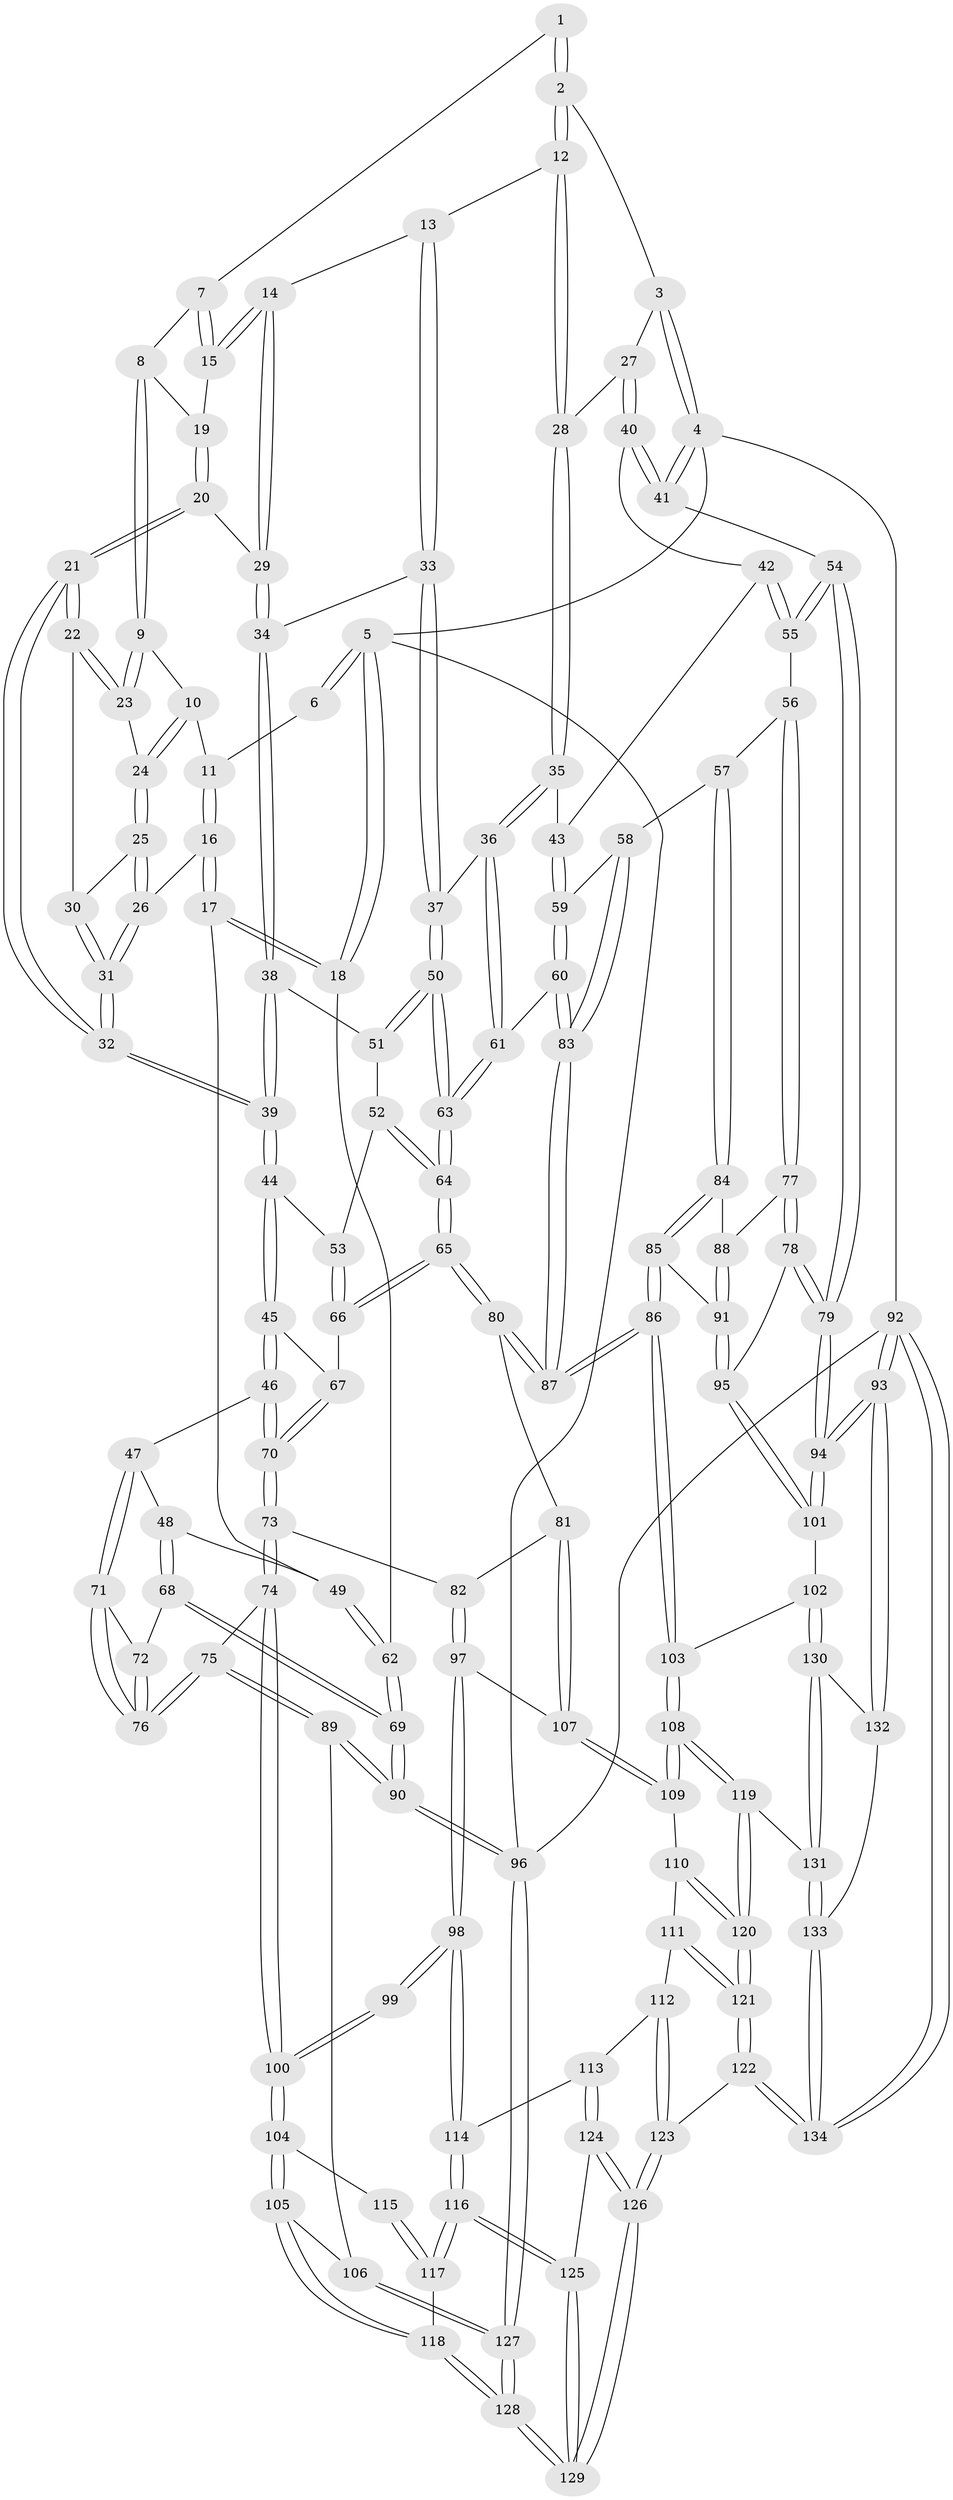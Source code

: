 // Generated by graph-tools (version 1.1) at 2025/27/03/15/25 16:27:56]
// undirected, 134 vertices, 332 edges
graph export_dot {
graph [start="1"]
  node [color=gray90,style=filled];
  1 [pos="+0.5186207527753528+0"];
  2 [pos="+0.7111758534384061+0"];
  3 [pos="+0.7432150734409108+0"];
  4 [pos="+1+0"];
  5 [pos="+0+0"];
  6 [pos="+0.22940670192808826+0"];
  7 [pos="+0.5065139778199532+0"];
  8 [pos="+0.39732780250806005+0.032702156802999455"];
  9 [pos="+0.3579982304428599+0.057205924087285226"];
  10 [pos="+0.3162026831813785+0.029544115240262857"];
  11 [pos="+0.22994805264062124+0"];
  12 [pos="+0.688440050647093+0"];
  13 [pos="+0.6183261192453656+0.11110763046932401"];
  14 [pos="+0.5025726100437632+0.09519786916289741"];
  15 [pos="+0.4885748129237232+0.046590506258043445"];
  16 [pos="+0.1454363962740731+0.1382067875092353"];
  17 [pos="+0.1035354549125696+0.17334805350980054"];
  18 [pos="+0+0.10223133542221043"];
  19 [pos="+0.42973854512295057+0.059781843878403976"];
  20 [pos="+0.40908635787419334+0.1420120109403968"];
  21 [pos="+0.40247559858480897+0.1432529061799292"];
  22 [pos="+0.37594773219357847+0.11570931919899279"];
  23 [pos="+0.3684028317664747+0.10379713199138499"];
  24 [pos="+0.26637449956711806+0.11184748680238955"];
  25 [pos="+0.2616532433291212+0.11563963978359862"];
  26 [pos="+0.20620289170643802+0.1374780156442866"];
  27 [pos="+0.8935551503752367+0.12592929535810765"];
  28 [pos="+0.7894924914308141+0.14833549015663866"];
  29 [pos="+0.45939667977280546+0.14436209279577586"];
  30 [pos="+0.3112132624618915+0.14190289218193747"];
  31 [pos="+0.3382763905815129+0.22027378406508286"];
  32 [pos="+0.3516827700299602+0.23254144425787285"];
  33 [pos="+0.6319231252303097+0.2669509321588936"];
  34 [pos="+0.5345082810005802+0.26240686678957803"];
  35 [pos="+0.712599471732117+0.295622409501674"];
  36 [pos="+0.6998709694890867+0.29784324076806984"];
  37 [pos="+0.646535906192317+0.2790174217669717"];
  38 [pos="+0.4221469807880952+0.31922442716533755"];
  39 [pos="+0.3544556395167104+0.3216960711963969"];
  40 [pos="+1+0.18731043030741426"];
  41 [pos="+1+0.13876081253316735"];
  42 [pos="+0.8662186077639064+0.32068695035384603"];
  43 [pos="+0.7655907926590881+0.3121439936522651"];
  44 [pos="+0.3475016523898464+0.32760451227310955"];
  45 [pos="+0.3459097831167508+0.32853437825856874"];
  46 [pos="+0.24329768072330976+0.36628078801746683"];
  47 [pos="+0.20310786183864254+0.35804571099451116"];
  48 [pos="+0.1893292263123517+0.34318058494771225"];
  49 [pos="+0.1762473884215399+0.3218220854148697"];
  50 [pos="+0.5572627274900842+0.4117891279280218"];
  51 [pos="+0.46417586993201626+0.37587764002712837"];
  52 [pos="+0.4752225297625584+0.4308802497271297"];
  53 [pos="+0.4202340154711292+0.43394887068590615"];
  54 [pos="+1+0.31583080640443023"];
  55 [pos="+0.9023154015462728+0.4058931336955757"];
  56 [pos="+0.9107882310293887+0.45486652290912555"];
  57 [pos="+0.839442458592473+0.4980184012567462"];
  58 [pos="+0.8318177160060126+0.4975626228645501"];
  59 [pos="+0.8077164784323635+0.4895043011958504"];
  60 [pos="+0.7104275707610606+0.5077318140535277"];
  61 [pos="+0.6844566106724458+0.48497230331128194"];
  62 [pos="+0+0.3782377890734304"];
  63 [pos="+0.537181874619998+0.5351973904404213"];
  64 [pos="+0.5234992649104321+0.5486484687626753"];
  65 [pos="+0.5140475442173585+0.5635188138824107"];
  66 [pos="+0.44554461704204856+0.4995142393094025"];
  67 [pos="+0.38504528026933477+0.4748885475681109"];
  68 [pos="+0+0.42446561919588716"];
  69 [pos="+0+0.39767374787115095"];
  70 [pos="+0.29619997131143183+0.5397877213954551"];
  71 [pos="+0.14563581381137175+0.4397375305843301"];
  72 [pos="+0+0.42812199362781933"];
  73 [pos="+0.29884972836160567+0.5876795167521435"];
  74 [pos="+0.16889332298302234+0.6160232015476582"];
  75 [pos="+0.1144720290824699+0.5981740186471955"];
  76 [pos="+0.10640062159391532+0.5537074738703373"];
  77 [pos="+1+0.5264326227815724"];
  78 [pos="+1+0.5614438544083775"];
  79 [pos="+1+0.557072415911866"];
  80 [pos="+0.5105736394955251+0.5771741422383397"];
  81 [pos="+0.4991648250089958+0.591489428469864"];
  82 [pos="+0.3103560123601614+0.5961505635915751"];
  83 [pos="+0.7428162528901502+0.6586270295524305"];
  84 [pos="+0.8532130129611506+0.5519094939138091"];
  85 [pos="+0.8337468233588697+0.6400093340481661"];
  86 [pos="+0.7598146355674382+0.700556161147949"];
  87 [pos="+0.7438945370911333+0.6737960517741771"];
  88 [pos="+0.9125034721663315+0.5648335069573405"];
  89 [pos="+0+0.7182609124828495"];
  90 [pos="+0+0.7366779877623771"];
  91 [pos="+0.8625471134906207+0.6327101997366975"];
  92 [pos="+1+1"];
  93 [pos="+1+1"];
  94 [pos="+1+0.8709881134638378"];
  95 [pos="+0.9900964962904156+0.6379506696175402"];
  96 [pos="+0+1"];
  97 [pos="+0.317707079152505+0.7089640968282311"];
  98 [pos="+0.30039287363493544+0.7652221891268786"];
  99 [pos="+0.28465623399326545+0.7634239047046375"];
  100 [pos="+0.19233462555876182+0.7158300722865777"];
  101 [pos="+0.8964716676348827+0.7933914309979219"];
  102 [pos="+0.8718692954403827+0.8006401399889727"];
  103 [pos="+0.7617340413002467+0.7536659101044778"];
  104 [pos="+0.14280085368242584+0.7827751941974271"];
  105 [pos="+0.11071657560350606+0.8041159060665724"];
  106 [pos="+0.07652850584935866+0.7960279374423311"];
  107 [pos="+0.5000232049300201+0.7163676681213976"];
  108 [pos="+0.7104001040747695+0.7966665956468181"];
  109 [pos="+0.5013713448196265+0.7218513563180073"];
  110 [pos="+0.4858895272511258+0.7547420021721954"];
  111 [pos="+0.43844410362992625+0.7950141829724698"];
  112 [pos="+0.40728995359577674+0.8063196185954444"];
  113 [pos="+0.32205522618913984+0.7966486546296634"];
  114 [pos="+0.3087343063560876+0.7810921606327732"];
  115 [pos="+0.22034665069478435+0.7942088498039662"];
  116 [pos="+0.21352266221495866+0.8602382042557061"];
  117 [pos="+0.20411460892973368+0.8525924902559996"];
  118 [pos="+0.1324095762301641+0.8324531968703437"];
  119 [pos="+0.6863503275712517+0.8587472979163454"];
  120 [pos="+0.5879640387164875+0.9797160827239413"];
  121 [pos="+0.5355720562628611+1"];
  122 [pos="+0.5091425568118149+1"];
  123 [pos="+0.3852953283650897+1"];
  124 [pos="+0.3206605496898442+0.8068699032119265"];
  125 [pos="+0.23141947180279226+0.9027816263978493"];
  126 [pos="+0.3550165020493797+1"];
  127 [pos="+0+1"];
  128 [pos="+0.1721645743807099+1"];
  129 [pos="+0.25627124204601204+1"];
  130 [pos="+0.8821408925517764+0.8664196068430591"];
  131 [pos="+0.8185927688044485+0.9836643210058681"];
  132 [pos="+0.941737523114588+0.9411378651769983"];
  133 [pos="+0.827630902190612+1"];
  134 [pos="+0.7900291124725579+1"];
  1 -- 2;
  1 -- 2;
  1 -- 7;
  2 -- 3;
  2 -- 12;
  2 -- 12;
  3 -- 4;
  3 -- 4;
  3 -- 27;
  4 -- 5;
  4 -- 41;
  4 -- 41;
  4 -- 92;
  5 -- 6;
  5 -- 6;
  5 -- 18;
  5 -- 18;
  5 -- 96;
  6 -- 11;
  7 -- 8;
  7 -- 15;
  7 -- 15;
  8 -- 9;
  8 -- 9;
  8 -- 19;
  9 -- 10;
  9 -- 23;
  9 -- 23;
  10 -- 11;
  10 -- 24;
  10 -- 24;
  11 -- 16;
  11 -- 16;
  12 -- 13;
  12 -- 28;
  12 -- 28;
  13 -- 14;
  13 -- 33;
  13 -- 33;
  14 -- 15;
  14 -- 15;
  14 -- 29;
  14 -- 29;
  15 -- 19;
  16 -- 17;
  16 -- 17;
  16 -- 26;
  17 -- 18;
  17 -- 18;
  17 -- 49;
  18 -- 62;
  19 -- 20;
  19 -- 20;
  20 -- 21;
  20 -- 21;
  20 -- 29;
  21 -- 22;
  21 -- 22;
  21 -- 32;
  21 -- 32;
  22 -- 23;
  22 -- 23;
  22 -- 30;
  23 -- 24;
  24 -- 25;
  24 -- 25;
  25 -- 26;
  25 -- 26;
  25 -- 30;
  26 -- 31;
  26 -- 31;
  27 -- 28;
  27 -- 40;
  27 -- 40;
  28 -- 35;
  28 -- 35;
  29 -- 34;
  29 -- 34;
  30 -- 31;
  30 -- 31;
  31 -- 32;
  31 -- 32;
  32 -- 39;
  32 -- 39;
  33 -- 34;
  33 -- 37;
  33 -- 37;
  34 -- 38;
  34 -- 38;
  35 -- 36;
  35 -- 36;
  35 -- 43;
  36 -- 37;
  36 -- 61;
  36 -- 61;
  37 -- 50;
  37 -- 50;
  38 -- 39;
  38 -- 39;
  38 -- 51;
  39 -- 44;
  39 -- 44;
  40 -- 41;
  40 -- 41;
  40 -- 42;
  41 -- 54;
  42 -- 43;
  42 -- 55;
  42 -- 55;
  43 -- 59;
  43 -- 59;
  44 -- 45;
  44 -- 45;
  44 -- 53;
  45 -- 46;
  45 -- 46;
  45 -- 67;
  46 -- 47;
  46 -- 70;
  46 -- 70;
  47 -- 48;
  47 -- 71;
  47 -- 71;
  48 -- 49;
  48 -- 68;
  48 -- 68;
  49 -- 62;
  49 -- 62;
  50 -- 51;
  50 -- 51;
  50 -- 63;
  50 -- 63;
  51 -- 52;
  52 -- 53;
  52 -- 64;
  52 -- 64;
  53 -- 66;
  53 -- 66;
  54 -- 55;
  54 -- 55;
  54 -- 79;
  54 -- 79;
  55 -- 56;
  56 -- 57;
  56 -- 77;
  56 -- 77;
  57 -- 58;
  57 -- 84;
  57 -- 84;
  58 -- 59;
  58 -- 83;
  58 -- 83;
  59 -- 60;
  59 -- 60;
  60 -- 61;
  60 -- 83;
  60 -- 83;
  61 -- 63;
  61 -- 63;
  62 -- 69;
  62 -- 69;
  63 -- 64;
  63 -- 64;
  64 -- 65;
  64 -- 65;
  65 -- 66;
  65 -- 66;
  65 -- 80;
  65 -- 80;
  66 -- 67;
  67 -- 70;
  67 -- 70;
  68 -- 69;
  68 -- 69;
  68 -- 72;
  69 -- 90;
  69 -- 90;
  70 -- 73;
  70 -- 73;
  71 -- 72;
  71 -- 76;
  71 -- 76;
  72 -- 76;
  72 -- 76;
  73 -- 74;
  73 -- 74;
  73 -- 82;
  74 -- 75;
  74 -- 100;
  74 -- 100;
  75 -- 76;
  75 -- 76;
  75 -- 89;
  75 -- 89;
  77 -- 78;
  77 -- 78;
  77 -- 88;
  78 -- 79;
  78 -- 79;
  78 -- 95;
  79 -- 94;
  79 -- 94;
  80 -- 81;
  80 -- 87;
  80 -- 87;
  81 -- 82;
  81 -- 107;
  81 -- 107;
  82 -- 97;
  82 -- 97;
  83 -- 87;
  83 -- 87;
  84 -- 85;
  84 -- 85;
  84 -- 88;
  85 -- 86;
  85 -- 86;
  85 -- 91;
  86 -- 87;
  86 -- 87;
  86 -- 103;
  86 -- 103;
  88 -- 91;
  88 -- 91;
  89 -- 90;
  89 -- 90;
  89 -- 106;
  90 -- 96;
  90 -- 96;
  91 -- 95;
  91 -- 95;
  92 -- 93;
  92 -- 93;
  92 -- 134;
  92 -- 134;
  92 -- 96;
  93 -- 94;
  93 -- 94;
  93 -- 132;
  93 -- 132;
  94 -- 101;
  94 -- 101;
  95 -- 101;
  95 -- 101;
  96 -- 127;
  96 -- 127;
  97 -- 98;
  97 -- 98;
  97 -- 107;
  98 -- 99;
  98 -- 99;
  98 -- 114;
  98 -- 114;
  99 -- 100;
  99 -- 100;
  100 -- 104;
  100 -- 104;
  101 -- 102;
  102 -- 103;
  102 -- 130;
  102 -- 130;
  103 -- 108;
  103 -- 108;
  104 -- 105;
  104 -- 105;
  104 -- 115;
  105 -- 106;
  105 -- 118;
  105 -- 118;
  106 -- 127;
  106 -- 127;
  107 -- 109;
  107 -- 109;
  108 -- 109;
  108 -- 109;
  108 -- 119;
  108 -- 119;
  109 -- 110;
  110 -- 111;
  110 -- 120;
  110 -- 120;
  111 -- 112;
  111 -- 121;
  111 -- 121;
  112 -- 113;
  112 -- 123;
  112 -- 123;
  113 -- 114;
  113 -- 124;
  113 -- 124;
  114 -- 116;
  114 -- 116;
  115 -- 117;
  115 -- 117;
  116 -- 117;
  116 -- 117;
  116 -- 125;
  116 -- 125;
  117 -- 118;
  118 -- 128;
  118 -- 128;
  119 -- 120;
  119 -- 120;
  119 -- 131;
  120 -- 121;
  120 -- 121;
  121 -- 122;
  121 -- 122;
  122 -- 123;
  122 -- 134;
  122 -- 134;
  123 -- 126;
  123 -- 126;
  124 -- 125;
  124 -- 126;
  124 -- 126;
  125 -- 129;
  125 -- 129;
  126 -- 129;
  126 -- 129;
  127 -- 128;
  127 -- 128;
  128 -- 129;
  128 -- 129;
  130 -- 131;
  130 -- 131;
  130 -- 132;
  131 -- 133;
  131 -- 133;
  132 -- 133;
  133 -- 134;
  133 -- 134;
}
